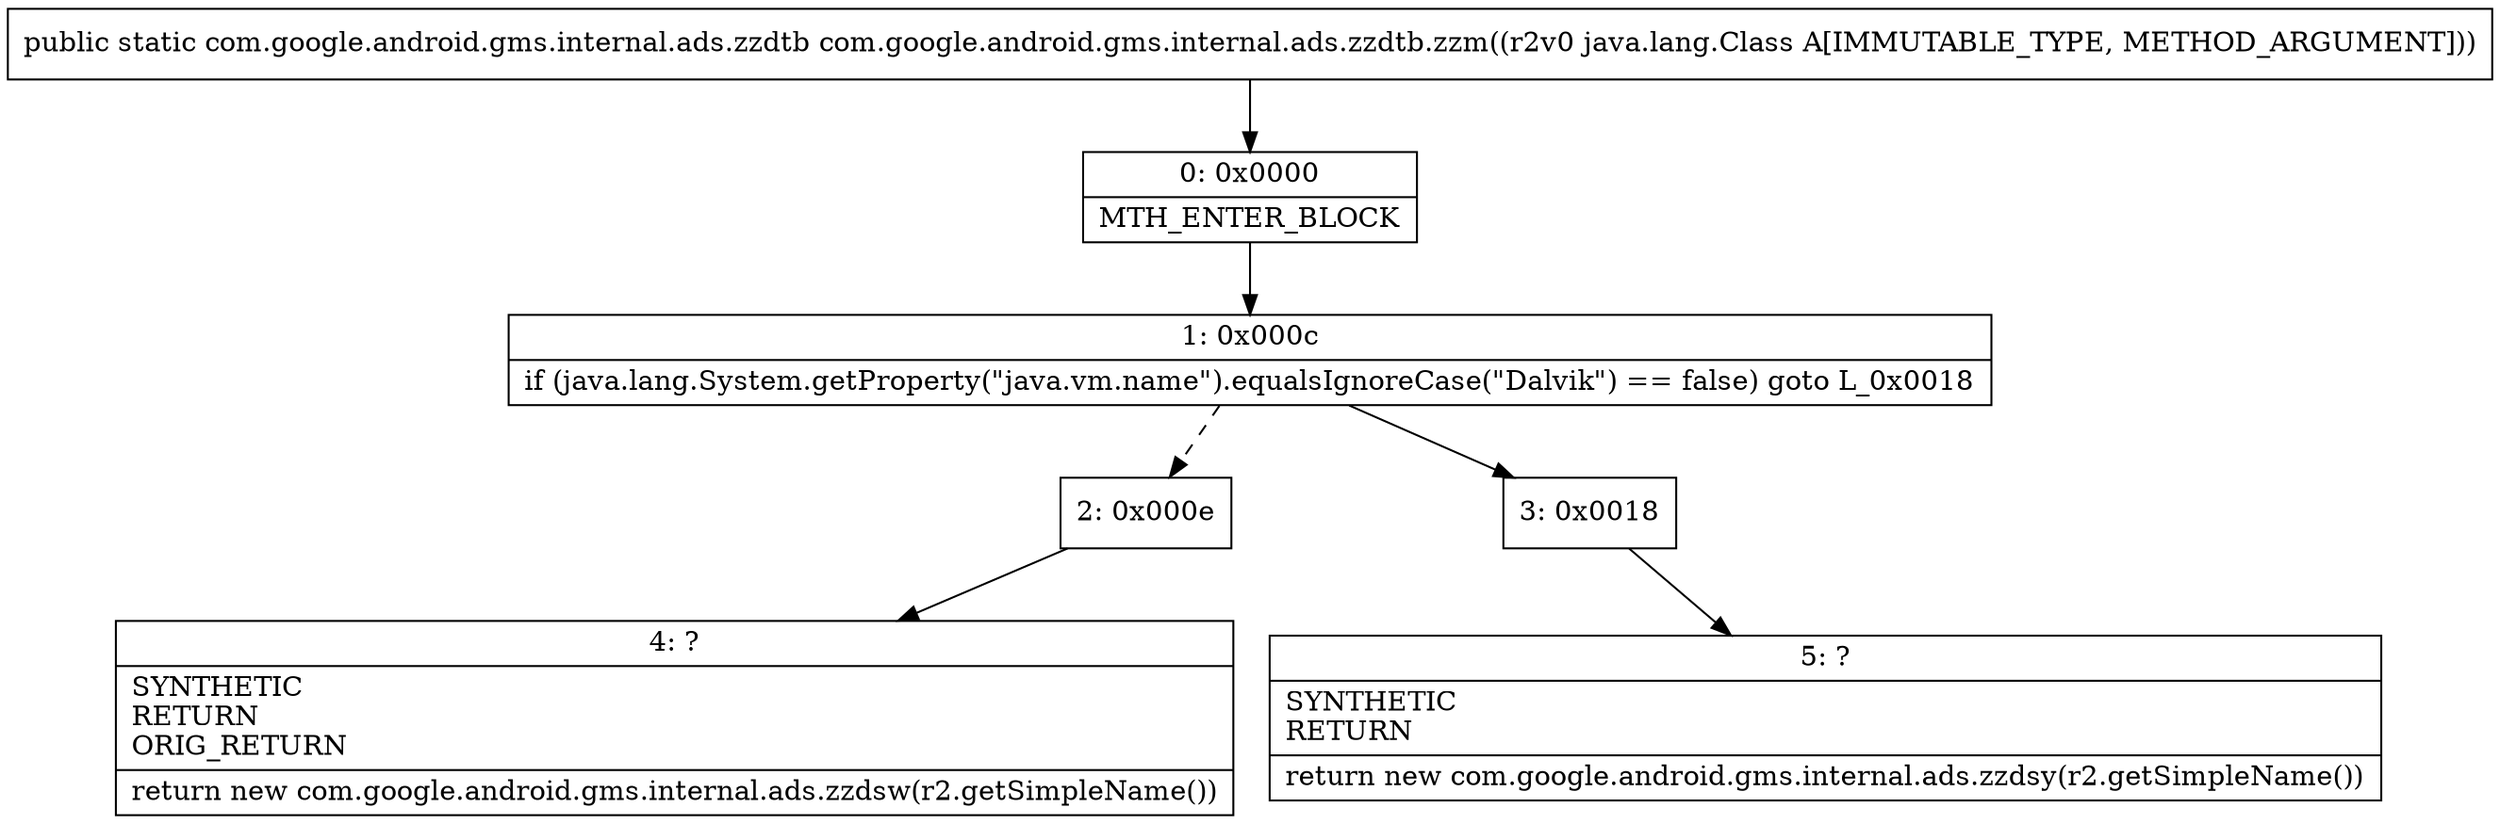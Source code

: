 digraph "CFG forcom.google.android.gms.internal.ads.zzdtb.zzm(Ljava\/lang\/Class;)Lcom\/google\/android\/gms\/internal\/ads\/zzdtb;" {
Node_0 [shape=record,label="{0\:\ 0x0000|MTH_ENTER_BLOCK\l}"];
Node_1 [shape=record,label="{1\:\ 0x000c|if (java.lang.System.getProperty(\"java.vm.name\").equalsIgnoreCase(\"Dalvik\") == false) goto L_0x0018\l}"];
Node_2 [shape=record,label="{2\:\ 0x000e}"];
Node_3 [shape=record,label="{3\:\ 0x0018}"];
Node_4 [shape=record,label="{4\:\ ?|SYNTHETIC\lRETURN\lORIG_RETURN\l|return new com.google.android.gms.internal.ads.zzdsw(r2.getSimpleName())\l}"];
Node_5 [shape=record,label="{5\:\ ?|SYNTHETIC\lRETURN\l|return new com.google.android.gms.internal.ads.zzdsy(r2.getSimpleName())\l}"];
MethodNode[shape=record,label="{public static com.google.android.gms.internal.ads.zzdtb com.google.android.gms.internal.ads.zzdtb.zzm((r2v0 java.lang.Class A[IMMUTABLE_TYPE, METHOD_ARGUMENT])) }"];
MethodNode -> Node_0;
Node_0 -> Node_1;
Node_1 -> Node_2[style=dashed];
Node_1 -> Node_3;
Node_2 -> Node_4;
Node_3 -> Node_5;
}


